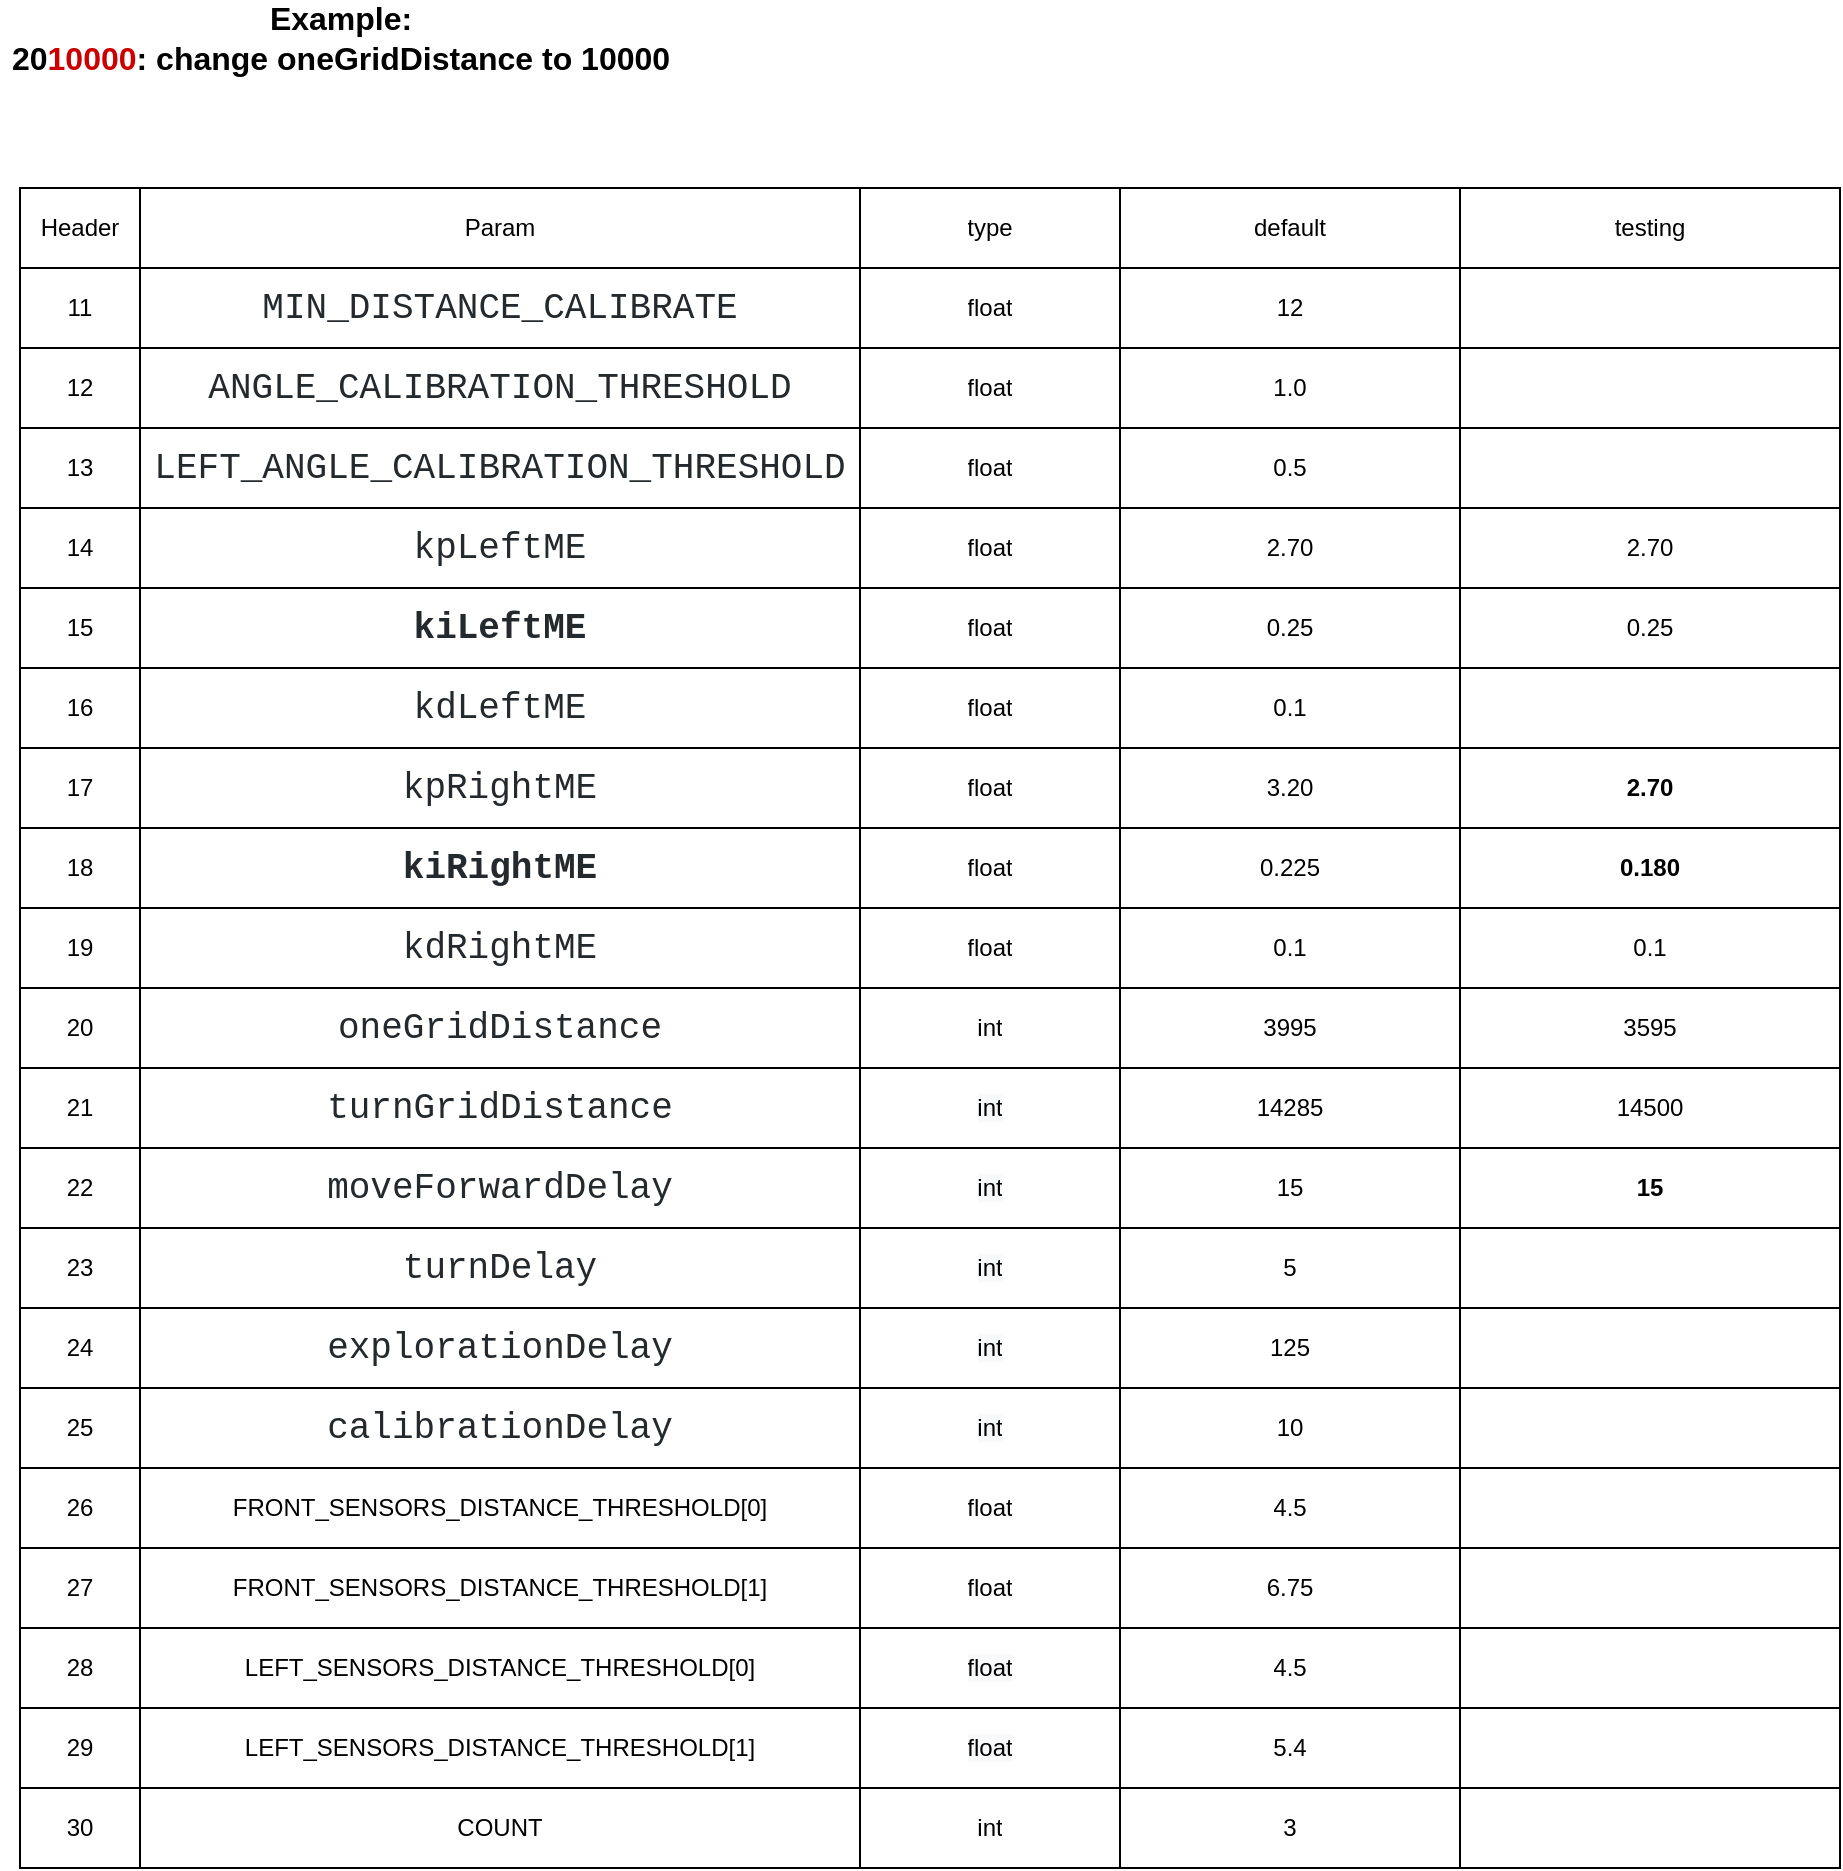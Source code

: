 <mxfile version="13.7.9" type="device"><diagram id="jrlhUXA3IDoA3pQPal_h" name="Page-1"><mxGraphModel dx="967" dy="2065" grid="1" gridSize="10" guides="1" tooltips="1" connect="1" arrows="1" fold="1" page="1" pageScale="1" pageWidth="827" pageHeight="1169" math="0" shadow="0"><root><mxCell id="0"/><mxCell id="1" parent="0"/><mxCell id="1SzqsD9zWeWkmGQht9N4-1" value="" style="shape=table;html=1;whiteSpace=wrap;startSize=0;container=1;collapsible=0;childLayout=tableLayout;" parent="1" vertex="1"><mxGeometry x="160" y="-40" width="910" height="840" as="geometry"/></mxCell><mxCell id="1SzqsD9zWeWkmGQht9N4-2" value="" style="shape=partialRectangle;html=1;whiteSpace=wrap;collapsible=0;dropTarget=0;pointerEvents=0;fillColor=none;top=0;left=0;bottom=0;right=0;points=[[0,0.5],[1,0.5]];portConstraint=eastwest;" parent="1SzqsD9zWeWkmGQht9N4-1" vertex="1"><mxGeometry width="910" height="40" as="geometry"/></mxCell><mxCell id="1SzqsD9zWeWkmGQht9N4-81" value="Header" style="shape=partialRectangle;html=1;whiteSpace=wrap;connectable=0;overflow=hidden;fillColor=none;top=0;left=0;bottom=0;right=0;" parent="1SzqsD9zWeWkmGQht9N4-2" vertex="1"><mxGeometry width="60" height="40" as="geometry"/></mxCell><mxCell id="1SzqsD9zWeWkmGQht9N4-62" value="Param" style="shape=partialRectangle;html=1;whiteSpace=wrap;connectable=0;overflow=hidden;fillColor=none;top=0;left=0;bottom=0;right=0;" parent="1SzqsD9zWeWkmGQht9N4-2" vertex="1"><mxGeometry x="60" width="360" height="40" as="geometry"/></mxCell><mxCell id="1SzqsD9zWeWkmGQht9N4-3" value="type" style="shape=partialRectangle;html=1;whiteSpace=wrap;connectable=0;overflow=hidden;fillColor=none;top=0;left=0;bottom=0;right=0;" parent="1SzqsD9zWeWkmGQht9N4-2" vertex="1"><mxGeometry x="420" width="130" height="40" as="geometry"/></mxCell><mxCell id="1SzqsD9zWeWkmGQht9N4-4" value="default" style="shape=partialRectangle;html=1;whiteSpace=wrap;connectable=0;overflow=hidden;fillColor=none;top=0;left=0;bottom=0;right=0;" parent="1SzqsD9zWeWkmGQht9N4-2" vertex="1"><mxGeometry x="550" width="170" height="40" as="geometry"/></mxCell><mxCell id="sPFhm16Hp8OGoOeq6WOA-35" value="testing" style="shape=partialRectangle;html=1;whiteSpace=wrap;connectable=0;overflow=hidden;fillColor=none;top=0;left=0;bottom=0;right=0;" parent="1SzqsD9zWeWkmGQht9N4-2" vertex="1"><mxGeometry x="720" width="190" height="40" as="geometry"/></mxCell><mxCell id="1SzqsD9zWeWkmGQht9N4-5" value="" style="shape=partialRectangle;html=1;whiteSpace=wrap;collapsible=0;dropTarget=0;pointerEvents=0;fillColor=none;top=0;left=0;bottom=0;right=0;points=[[0,0.5],[1,0.5]];portConstraint=eastwest;" parent="1SzqsD9zWeWkmGQht9N4-1" vertex="1"><mxGeometry y="40" width="910" height="40" as="geometry"/></mxCell><mxCell id="1SzqsD9zWeWkmGQht9N4-82" value="11" style="shape=partialRectangle;html=1;whiteSpace=wrap;connectable=0;overflow=hidden;fillColor=none;top=0;left=0;bottom=0;right=0;" parent="1SzqsD9zWeWkmGQht9N4-5" vertex="1"><mxGeometry width="60" height="40" as="geometry"/></mxCell><mxCell id="1SzqsD9zWeWkmGQht9N4-63" value="&lt;div style=&quot;color: rgb(36 , 41 , 46) ; background-color: rgb(255 , 255 , 255) ; font-family: &amp;#34;menlo&amp;#34; , &amp;#34;monaco&amp;#34; , &amp;#34;courier new&amp;#34; , monospace ; font-size: 18px ; line-height: 27px&quot;&gt;MIN_DISTANCE_CALIBRATE&lt;/div&gt;" style="shape=partialRectangle;html=1;whiteSpace=wrap;connectable=0;overflow=hidden;fillColor=none;top=0;left=0;bottom=0;right=0;" parent="1SzqsD9zWeWkmGQht9N4-5" vertex="1"><mxGeometry x="60" width="360" height="40" as="geometry"/></mxCell><mxCell id="1SzqsD9zWeWkmGQht9N4-6" value="float" style="shape=partialRectangle;html=1;whiteSpace=wrap;connectable=0;overflow=hidden;fillColor=none;top=0;left=0;bottom=0;right=0;" parent="1SzqsD9zWeWkmGQht9N4-5" vertex="1"><mxGeometry x="420" width="130" height="40" as="geometry"/></mxCell><mxCell id="1SzqsD9zWeWkmGQht9N4-7" value="12" style="shape=partialRectangle;html=1;whiteSpace=wrap;connectable=0;overflow=hidden;fillColor=none;top=0;left=0;bottom=0;right=0;" parent="1SzqsD9zWeWkmGQht9N4-5" vertex="1"><mxGeometry x="550" width="170" height="40" as="geometry"/></mxCell><mxCell id="sPFhm16Hp8OGoOeq6WOA-36" style="shape=partialRectangle;html=1;whiteSpace=wrap;connectable=0;overflow=hidden;fillColor=none;top=0;left=0;bottom=0;right=0;" parent="1SzqsD9zWeWkmGQht9N4-5" vertex="1"><mxGeometry x="720" width="190" height="40" as="geometry"/></mxCell><mxCell id="1SzqsD9zWeWkmGQht9N4-8" value="" style="shape=partialRectangle;html=1;whiteSpace=wrap;collapsible=0;dropTarget=0;pointerEvents=0;fillColor=none;top=0;left=0;bottom=0;right=0;points=[[0,0.5],[1,0.5]];portConstraint=eastwest;" parent="1SzqsD9zWeWkmGQht9N4-1" vertex="1"><mxGeometry y="80" width="910" height="40" as="geometry"/></mxCell><mxCell id="1SzqsD9zWeWkmGQht9N4-83" value="12" style="shape=partialRectangle;html=1;whiteSpace=wrap;connectable=0;overflow=hidden;fillColor=none;top=0;left=0;bottom=0;right=0;" parent="1SzqsD9zWeWkmGQht9N4-8" vertex="1"><mxGeometry width="60" height="40" as="geometry"/></mxCell><mxCell id="1SzqsD9zWeWkmGQht9N4-64" value="&lt;div style=&quot;color: rgb(36 , 41 , 46) ; background-color: rgb(255 , 255 , 255) ; font-family: &amp;#34;menlo&amp;#34; , &amp;#34;monaco&amp;#34; , &amp;#34;courier new&amp;#34; , monospace ; font-size: 18px ; line-height: 27px&quot;&gt;&lt;span id=&quot;docs-internal-guid-16ec35b3-7fff-29a5-396d-ae1813f7b821&quot;&gt;&lt;span style=&quot;font-size: 13.5pt ; font-family: &amp;#34;courier new&amp;#34; ; background-color: transparent ; vertical-align: baseline&quot;&gt;ANGLE_CALIBRATION_THRESHOLD&lt;/span&gt;&lt;/span&gt;&lt;br&gt;&lt;/div&gt;" style="shape=partialRectangle;html=1;whiteSpace=wrap;connectable=0;overflow=hidden;fillColor=none;top=0;left=0;bottom=0;right=0;" parent="1SzqsD9zWeWkmGQht9N4-8" vertex="1"><mxGeometry x="60" width="360" height="40" as="geometry"/></mxCell><mxCell id="1SzqsD9zWeWkmGQht9N4-9" value="&lt;span&gt;float&lt;/span&gt;" style="shape=partialRectangle;html=1;whiteSpace=wrap;connectable=0;overflow=hidden;fillColor=none;top=0;left=0;bottom=0;right=0;" parent="1SzqsD9zWeWkmGQht9N4-8" vertex="1"><mxGeometry x="420" width="130" height="40" as="geometry"/></mxCell><mxCell id="1SzqsD9zWeWkmGQht9N4-10" value="1.0" style="shape=partialRectangle;html=1;whiteSpace=wrap;connectable=0;overflow=hidden;fillColor=none;top=0;left=0;bottom=0;right=0;" parent="1SzqsD9zWeWkmGQht9N4-8" vertex="1"><mxGeometry x="550" width="170" height="40" as="geometry"/></mxCell><mxCell id="sPFhm16Hp8OGoOeq6WOA-37" style="shape=partialRectangle;html=1;whiteSpace=wrap;connectable=0;overflow=hidden;fillColor=none;top=0;left=0;bottom=0;right=0;" parent="1SzqsD9zWeWkmGQht9N4-8" vertex="1"><mxGeometry x="720" width="190" height="40" as="geometry"/></mxCell><mxCell id="1SzqsD9zWeWkmGQht9N4-14" value="" style="shape=partialRectangle;html=1;whiteSpace=wrap;collapsible=0;dropTarget=0;pointerEvents=0;fillColor=none;top=0;left=0;bottom=0;right=0;points=[[0,0.5],[1,0.5]];portConstraint=eastwest;" parent="1SzqsD9zWeWkmGQht9N4-1" vertex="1"><mxGeometry y="120" width="910" height="40" as="geometry"/></mxCell><mxCell id="1SzqsD9zWeWkmGQht9N4-84" value="13" style="shape=partialRectangle;html=1;whiteSpace=wrap;connectable=0;overflow=hidden;fillColor=none;top=0;left=0;bottom=0;right=0;" parent="1SzqsD9zWeWkmGQht9N4-14" vertex="1"><mxGeometry width="60" height="40" as="geometry"/></mxCell><mxCell id="1SzqsD9zWeWkmGQht9N4-65" value="&lt;div style=&quot;color: rgb(36 , 41 , 46) ; background-color: rgb(255 , 255 , 255) ; font-family: &amp;#34;menlo&amp;#34; , &amp;#34;monaco&amp;#34; , &amp;#34;courier new&amp;#34; , monospace ; font-size: 18px ; line-height: 27px&quot;&gt;&lt;span id=&quot;docs-internal-guid-85bd6dff-7fff-366f-9704-7398772a6f54&quot;&gt;&lt;span style=&quot;font-size: 13.5pt ; font-family: &amp;#34;courier new&amp;#34; ; background-color: transparent ; vertical-align: baseline&quot;&gt;LEFT_ANGLE_CALIBRATION_THRESHOLD&lt;/span&gt;&lt;/span&gt;&lt;br&gt;&lt;/div&gt;" style="shape=partialRectangle;html=1;whiteSpace=wrap;connectable=0;overflow=hidden;fillColor=none;top=0;left=0;bottom=0;right=0;" parent="1SzqsD9zWeWkmGQht9N4-14" vertex="1"><mxGeometry x="60" width="360" height="40" as="geometry"/></mxCell><mxCell id="1SzqsD9zWeWkmGQht9N4-15" value="&lt;span&gt;float&lt;/span&gt;" style="shape=partialRectangle;html=1;whiteSpace=wrap;connectable=0;overflow=hidden;fillColor=none;top=0;left=0;bottom=0;right=0;" parent="1SzqsD9zWeWkmGQht9N4-14" vertex="1"><mxGeometry x="420" width="130" height="40" as="geometry"/></mxCell><mxCell id="1SzqsD9zWeWkmGQht9N4-16" value="0.5" style="shape=partialRectangle;html=1;whiteSpace=wrap;connectable=0;overflow=hidden;fillColor=none;top=0;left=0;bottom=0;right=0;" parent="1SzqsD9zWeWkmGQht9N4-14" vertex="1"><mxGeometry x="550" width="170" height="40" as="geometry"/></mxCell><mxCell id="sPFhm16Hp8OGoOeq6WOA-38" style="shape=partialRectangle;html=1;whiteSpace=wrap;connectable=0;overflow=hidden;fillColor=none;top=0;left=0;bottom=0;right=0;" parent="1SzqsD9zWeWkmGQht9N4-14" vertex="1"><mxGeometry x="720" width="190" height="40" as="geometry"/></mxCell><mxCell id="1SzqsD9zWeWkmGQht9N4-17" value="" style="shape=partialRectangle;html=1;whiteSpace=wrap;collapsible=0;dropTarget=0;pointerEvents=0;fillColor=none;top=0;left=0;bottom=0;right=0;points=[[0,0.5],[1,0.5]];portConstraint=eastwest;" parent="1SzqsD9zWeWkmGQht9N4-1" vertex="1"><mxGeometry y="160" width="910" height="40" as="geometry"/></mxCell><mxCell id="1SzqsD9zWeWkmGQht9N4-85" value="14" style="shape=partialRectangle;html=1;whiteSpace=wrap;connectable=0;overflow=hidden;fillColor=none;top=0;left=0;bottom=0;right=0;" parent="1SzqsD9zWeWkmGQht9N4-17" vertex="1"><mxGeometry width="60" height="40" as="geometry"/></mxCell><mxCell id="1SzqsD9zWeWkmGQht9N4-66" value="&lt;div style=&quot;color: rgb(36 , 41 , 46) ; background-color: rgb(255 , 255 , 255) ; font-family: &amp;#34;menlo&amp;#34; , &amp;#34;monaco&amp;#34; , &amp;#34;courier new&amp;#34; , monospace ; font-size: 18px ; line-height: 27px&quot;&gt;kpLeftME&lt;/div&gt;" style="shape=partialRectangle;html=1;whiteSpace=wrap;connectable=0;overflow=hidden;fillColor=none;top=0;left=0;bottom=0;right=0;" parent="1SzqsD9zWeWkmGQht9N4-17" vertex="1"><mxGeometry x="60" width="360" height="40" as="geometry"/></mxCell><mxCell id="1SzqsD9zWeWkmGQht9N4-18" value="&lt;span&gt;float&lt;/span&gt;" style="shape=partialRectangle;html=1;whiteSpace=wrap;connectable=0;overflow=hidden;fillColor=none;top=0;left=0;bottom=0;right=0;" parent="1SzqsD9zWeWkmGQht9N4-17" vertex="1"><mxGeometry x="420" width="130" height="40" as="geometry"/></mxCell><mxCell id="1SzqsD9zWeWkmGQht9N4-19" value="2.70" style="shape=partialRectangle;html=1;whiteSpace=wrap;connectable=0;overflow=hidden;fillColor=none;top=0;left=0;bottom=0;right=0;" parent="1SzqsD9zWeWkmGQht9N4-17" vertex="1"><mxGeometry x="550" width="170" height="40" as="geometry"/></mxCell><mxCell id="sPFhm16Hp8OGoOeq6WOA-39" value="2.70" style="shape=partialRectangle;html=1;whiteSpace=wrap;connectable=0;overflow=hidden;fillColor=none;top=0;left=0;bottom=0;right=0;" parent="1SzqsD9zWeWkmGQht9N4-17" vertex="1"><mxGeometry x="720" width="190" height="40" as="geometry"/></mxCell><mxCell id="1SzqsD9zWeWkmGQht9N4-20" value="" style="shape=partialRectangle;html=1;whiteSpace=wrap;collapsible=0;dropTarget=0;pointerEvents=0;fillColor=none;top=0;left=0;bottom=0;right=0;points=[[0,0.5],[1,0.5]];portConstraint=eastwest;" parent="1SzqsD9zWeWkmGQht9N4-1" vertex="1"><mxGeometry y="200" width="910" height="40" as="geometry"/></mxCell><mxCell id="1SzqsD9zWeWkmGQht9N4-86" value="15" style="shape=partialRectangle;html=1;whiteSpace=wrap;connectable=0;overflow=hidden;fillColor=none;top=0;left=0;bottom=0;right=0;" parent="1SzqsD9zWeWkmGQht9N4-20" vertex="1"><mxGeometry width="60" height="40" as="geometry"/></mxCell><mxCell id="1SzqsD9zWeWkmGQht9N4-67" value="&lt;div style=&quot;color: rgb(36 , 41 , 46) ; background-color: rgb(255 , 255 , 255) ; font-family: &amp;#34;menlo&amp;#34; , &amp;#34;monaco&amp;#34; , &amp;#34;courier new&amp;#34; , monospace ; font-size: 18px ; line-height: 27px&quot;&gt;&lt;b&gt;kiLeftME&lt;/b&gt;&lt;/div&gt;" style="shape=partialRectangle;html=1;whiteSpace=wrap;connectable=0;overflow=hidden;fillColor=none;top=0;left=0;bottom=0;right=0;" parent="1SzqsD9zWeWkmGQht9N4-20" vertex="1"><mxGeometry x="60" width="360" height="40" as="geometry"/></mxCell><mxCell id="1SzqsD9zWeWkmGQht9N4-21" value="&lt;span&gt;float&lt;/span&gt;" style="shape=partialRectangle;html=1;whiteSpace=wrap;connectable=0;overflow=hidden;fillColor=none;top=0;left=0;bottom=0;right=0;" parent="1SzqsD9zWeWkmGQht9N4-20" vertex="1"><mxGeometry x="420" width="130" height="40" as="geometry"/></mxCell><mxCell id="1SzqsD9zWeWkmGQht9N4-22" value="0.25" style="shape=partialRectangle;html=1;whiteSpace=wrap;connectable=0;overflow=hidden;fillColor=none;top=0;left=0;bottom=0;right=0;" parent="1SzqsD9zWeWkmGQht9N4-20" vertex="1"><mxGeometry x="550" width="170" height="40" as="geometry"/></mxCell><mxCell id="sPFhm16Hp8OGoOeq6WOA-40" value="0.25" style="shape=partialRectangle;html=1;whiteSpace=wrap;connectable=0;overflow=hidden;fillColor=none;top=0;left=0;bottom=0;right=0;" parent="1SzqsD9zWeWkmGQht9N4-20" vertex="1"><mxGeometry x="720" width="190" height="40" as="geometry"/></mxCell><mxCell id="1SzqsD9zWeWkmGQht9N4-23" value="" style="shape=partialRectangle;html=1;whiteSpace=wrap;collapsible=0;dropTarget=0;pointerEvents=0;fillColor=none;top=0;left=0;bottom=0;right=0;points=[[0,0.5],[1,0.5]];portConstraint=eastwest;" parent="1SzqsD9zWeWkmGQht9N4-1" vertex="1"><mxGeometry y="240" width="910" height="40" as="geometry"/></mxCell><mxCell id="1SzqsD9zWeWkmGQht9N4-87" value="16" style="shape=partialRectangle;html=1;whiteSpace=wrap;connectable=0;overflow=hidden;fillColor=none;top=0;left=0;bottom=0;right=0;" parent="1SzqsD9zWeWkmGQht9N4-23" vertex="1"><mxGeometry width="60" height="40" as="geometry"/></mxCell><mxCell id="1SzqsD9zWeWkmGQht9N4-68" value="&lt;div style=&quot;color: rgb(36 , 41 , 46) ; background-color: rgb(255 , 255 , 255) ; font-family: &amp;#34;menlo&amp;#34; , &amp;#34;monaco&amp;#34; , &amp;#34;courier new&amp;#34; , monospace ; font-size: 18px ; line-height: 27px&quot;&gt;kdLeftME&lt;/div&gt;" style="shape=partialRectangle;html=1;whiteSpace=wrap;connectable=0;overflow=hidden;fillColor=none;top=0;left=0;bottom=0;right=0;" parent="1SzqsD9zWeWkmGQht9N4-23" vertex="1"><mxGeometry x="60" width="360" height="40" as="geometry"/></mxCell><mxCell id="1SzqsD9zWeWkmGQht9N4-24" value="&lt;span&gt;float&lt;/span&gt;" style="shape=partialRectangle;html=1;whiteSpace=wrap;connectable=0;overflow=hidden;fillColor=none;top=0;left=0;bottom=0;right=0;" parent="1SzqsD9zWeWkmGQht9N4-23" vertex="1"><mxGeometry x="420" width="130" height="40" as="geometry"/></mxCell><mxCell id="1SzqsD9zWeWkmGQht9N4-25" value="0.1" style="shape=partialRectangle;html=1;whiteSpace=wrap;connectable=0;overflow=hidden;fillColor=none;top=0;left=0;bottom=0;right=0;" parent="1SzqsD9zWeWkmGQht9N4-23" vertex="1"><mxGeometry x="550" width="170" height="40" as="geometry"/></mxCell><mxCell id="sPFhm16Hp8OGoOeq6WOA-41" style="shape=partialRectangle;html=1;whiteSpace=wrap;connectable=0;overflow=hidden;fillColor=none;top=0;left=0;bottom=0;right=0;" parent="1SzqsD9zWeWkmGQht9N4-23" vertex="1"><mxGeometry x="720" width="190" height="40" as="geometry"/></mxCell><mxCell id="1SzqsD9zWeWkmGQht9N4-26" value="" style="shape=partialRectangle;html=1;whiteSpace=wrap;collapsible=0;dropTarget=0;pointerEvents=0;fillColor=none;top=0;left=0;bottom=0;right=0;points=[[0,0.5],[1,0.5]];portConstraint=eastwest;" parent="1SzqsD9zWeWkmGQht9N4-1" vertex="1"><mxGeometry y="280" width="910" height="40" as="geometry"/></mxCell><mxCell id="1SzqsD9zWeWkmGQht9N4-88" value="17" style="shape=partialRectangle;html=1;whiteSpace=wrap;connectable=0;overflow=hidden;fillColor=none;top=0;left=0;bottom=0;right=0;" parent="1SzqsD9zWeWkmGQht9N4-26" vertex="1"><mxGeometry width="60" height="40" as="geometry"/></mxCell><mxCell id="1SzqsD9zWeWkmGQht9N4-69" value="&lt;div style=&quot;color: rgb(36 , 41 , 46) ; background-color: rgb(255 , 255 , 255) ; font-family: &amp;#34;menlo&amp;#34; , &amp;#34;monaco&amp;#34; , &amp;#34;courier new&amp;#34; , monospace ; font-size: 18px ; line-height: 27px&quot;&gt;kpRightME&lt;/div&gt;" style="shape=partialRectangle;html=1;whiteSpace=wrap;connectable=0;overflow=hidden;fillColor=none;top=0;left=0;bottom=0;right=0;" parent="1SzqsD9zWeWkmGQht9N4-26" vertex="1"><mxGeometry x="60" width="360" height="40" as="geometry"/></mxCell><mxCell id="1SzqsD9zWeWkmGQht9N4-27" value="&lt;span&gt;float&lt;/span&gt;" style="shape=partialRectangle;html=1;whiteSpace=wrap;connectable=0;overflow=hidden;fillColor=none;top=0;left=0;bottom=0;right=0;" parent="1SzqsD9zWeWkmGQht9N4-26" vertex="1"><mxGeometry x="420" width="130" height="40" as="geometry"/></mxCell><mxCell id="1SzqsD9zWeWkmGQht9N4-28" value="3.20" style="shape=partialRectangle;html=1;whiteSpace=wrap;connectable=0;overflow=hidden;fillColor=none;top=0;left=0;bottom=0;right=0;" parent="1SzqsD9zWeWkmGQht9N4-26" vertex="1"><mxGeometry x="550" width="170" height="40" as="geometry"/></mxCell><mxCell id="sPFhm16Hp8OGoOeq6WOA-42" value="&lt;b&gt;2.70&lt;/b&gt;" style="shape=partialRectangle;html=1;whiteSpace=wrap;connectable=0;overflow=hidden;fillColor=none;top=0;left=0;bottom=0;right=0;" parent="1SzqsD9zWeWkmGQht9N4-26" vertex="1"><mxGeometry x="720" width="190" height="40" as="geometry"/></mxCell><mxCell id="1SzqsD9zWeWkmGQht9N4-29" value="" style="shape=partialRectangle;html=1;whiteSpace=wrap;collapsible=0;dropTarget=0;pointerEvents=0;fillColor=none;top=0;left=0;bottom=0;right=0;points=[[0,0.5],[1,0.5]];portConstraint=eastwest;" parent="1SzqsD9zWeWkmGQht9N4-1" vertex="1"><mxGeometry y="320" width="910" height="40" as="geometry"/></mxCell><mxCell id="1SzqsD9zWeWkmGQht9N4-89" value="18" style="shape=partialRectangle;html=1;whiteSpace=wrap;connectable=0;overflow=hidden;fillColor=none;top=0;left=0;bottom=0;right=0;" parent="1SzqsD9zWeWkmGQht9N4-29" vertex="1"><mxGeometry width="60" height="40" as="geometry"/></mxCell><mxCell id="1SzqsD9zWeWkmGQht9N4-70" value="&lt;div style=&quot;color: rgb(36 , 41 , 46) ; background-color: rgb(255 , 255 , 255) ; font-family: &amp;#34;menlo&amp;#34; , &amp;#34;monaco&amp;#34; , &amp;#34;courier new&amp;#34; , monospace ; font-size: 18px ; line-height: 27px&quot;&gt;&lt;b&gt;kiRightME&lt;/b&gt;&lt;/div&gt;" style="shape=partialRectangle;html=1;whiteSpace=wrap;connectable=0;overflow=hidden;fillColor=none;top=0;left=0;bottom=0;right=0;" parent="1SzqsD9zWeWkmGQht9N4-29" vertex="1"><mxGeometry x="60" width="360" height="40" as="geometry"/></mxCell><mxCell id="1SzqsD9zWeWkmGQht9N4-30" value="&lt;span&gt;float&lt;/span&gt;" style="shape=partialRectangle;html=1;whiteSpace=wrap;connectable=0;overflow=hidden;fillColor=none;top=0;left=0;bottom=0;right=0;" parent="1SzqsD9zWeWkmGQht9N4-29" vertex="1"><mxGeometry x="420" width="130" height="40" as="geometry"/></mxCell><mxCell id="1SzqsD9zWeWkmGQht9N4-31" value="0.225" style="shape=partialRectangle;html=1;whiteSpace=wrap;connectable=0;overflow=hidden;fillColor=none;top=0;left=0;bottom=0;right=0;" parent="1SzqsD9zWeWkmGQht9N4-29" vertex="1"><mxGeometry x="550" width="170" height="40" as="geometry"/></mxCell><mxCell id="sPFhm16Hp8OGoOeq6WOA-43" value="&lt;b&gt;0.180&lt;/b&gt;" style="shape=partialRectangle;html=1;whiteSpace=wrap;connectable=0;overflow=hidden;fillColor=none;top=0;left=0;bottom=0;right=0;" parent="1SzqsD9zWeWkmGQht9N4-29" vertex="1"><mxGeometry x="720" width="190" height="40" as="geometry"/></mxCell><mxCell id="1SzqsD9zWeWkmGQht9N4-32" value="" style="shape=partialRectangle;html=1;whiteSpace=wrap;collapsible=0;dropTarget=0;pointerEvents=0;fillColor=none;top=0;left=0;bottom=0;right=0;points=[[0,0.5],[1,0.5]];portConstraint=eastwest;" parent="1SzqsD9zWeWkmGQht9N4-1" vertex="1"><mxGeometry y="360" width="910" height="40" as="geometry"/></mxCell><mxCell id="1SzqsD9zWeWkmGQht9N4-90" value="19" style="shape=partialRectangle;html=1;whiteSpace=wrap;connectable=0;overflow=hidden;fillColor=none;top=0;left=0;bottom=0;right=0;" parent="1SzqsD9zWeWkmGQht9N4-32" vertex="1"><mxGeometry width="60" height="40" as="geometry"/></mxCell><mxCell id="1SzqsD9zWeWkmGQht9N4-71" value="&lt;div style=&quot;color: rgb(36 , 41 , 46) ; background-color: rgb(255 , 255 , 255) ; font-family: &amp;#34;menlo&amp;#34; , &amp;#34;monaco&amp;#34; , &amp;#34;courier new&amp;#34; , monospace ; font-size: 18px ; line-height: 27px&quot;&gt;kdRightME&lt;/div&gt;" style="shape=partialRectangle;html=1;whiteSpace=wrap;connectable=0;overflow=hidden;fillColor=none;top=0;left=0;bottom=0;right=0;" parent="1SzqsD9zWeWkmGQht9N4-32" vertex="1"><mxGeometry x="60" width="360" height="40" as="geometry"/></mxCell><mxCell id="1SzqsD9zWeWkmGQht9N4-33" value="&lt;span&gt;float&lt;/span&gt;" style="shape=partialRectangle;html=1;whiteSpace=wrap;connectable=0;overflow=hidden;fillColor=none;top=0;left=0;bottom=0;right=0;" parent="1SzqsD9zWeWkmGQht9N4-32" vertex="1"><mxGeometry x="420" width="130" height="40" as="geometry"/></mxCell><mxCell id="1SzqsD9zWeWkmGQht9N4-34" value="0.1" style="shape=partialRectangle;html=1;whiteSpace=wrap;connectable=0;overflow=hidden;fillColor=none;top=0;left=0;bottom=0;right=0;" parent="1SzqsD9zWeWkmGQht9N4-32" vertex="1"><mxGeometry x="550" width="170" height="40" as="geometry"/></mxCell><mxCell id="sPFhm16Hp8OGoOeq6WOA-44" value="0.1" style="shape=partialRectangle;html=1;whiteSpace=wrap;connectable=0;overflow=hidden;fillColor=none;top=0;left=0;bottom=0;right=0;" parent="1SzqsD9zWeWkmGQht9N4-32" vertex="1"><mxGeometry x="720" width="190" height="40" as="geometry"/></mxCell><mxCell id="1SzqsD9zWeWkmGQht9N4-35" value="" style="shape=partialRectangle;html=1;whiteSpace=wrap;collapsible=0;dropTarget=0;pointerEvents=0;fillColor=none;top=0;left=0;bottom=0;right=0;points=[[0,0.5],[1,0.5]];portConstraint=eastwest;" parent="1SzqsD9zWeWkmGQht9N4-1" vertex="1"><mxGeometry y="400" width="910" height="40" as="geometry"/></mxCell><mxCell id="1SzqsD9zWeWkmGQht9N4-91" value="20" style="shape=partialRectangle;html=1;whiteSpace=wrap;connectable=0;overflow=hidden;fillColor=none;top=0;left=0;bottom=0;right=0;" parent="1SzqsD9zWeWkmGQht9N4-35" vertex="1"><mxGeometry width="60" height="40" as="geometry"/></mxCell><mxCell id="1SzqsD9zWeWkmGQht9N4-72" value="&lt;meta charset=&quot;utf-8&quot;&gt;&lt;div style=&quot;color: rgb(36, 41, 46); background-color: rgb(255, 255, 255); font-family: menlo, monaco, &amp;quot;courier new&amp;quot;, monospace; font-weight: normal; font-size: 18px; line-height: 27px;&quot;&gt;&lt;div&gt;&lt;span style=&quot;color: #24292e&quot;&gt;oneGridDistance&lt;/span&gt;&lt;/div&gt;&lt;/div&gt;" style="shape=partialRectangle;html=1;whiteSpace=wrap;connectable=0;overflow=hidden;fillColor=none;top=0;left=0;bottom=0;right=0;" parent="1SzqsD9zWeWkmGQht9N4-35" vertex="1"><mxGeometry x="60" width="360" height="40" as="geometry"/></mxCell><mxCell id="1SzqsD9zWeWkmGQht9N4-36" value="int" style="shape=partialRectangle;html=1;whiteSpace=wrap;connectable=0;overflow=hidden;fillColor=none;top=0;left=0;bottom=0;right=0;" parent="1SzqsD9zWeWkmGQht9N4-35" vertex="1"><mxGeometry x="420" width="130" height="40" as="geometry"/></mxCell><mxCell id="1SzqsD9zWeWkmGQht9N4-37" value="3995" style="shape=partialRectangle;html=1;whiteSpace=wrap;connectable=0;overflow=hidden;fillColor=none;top=0;left=0;bottom=0;right=0;" parent="1SzqsD9zWeWkmGQht9N4-35" vertex="1"><mxGeometry x="550" width="170" height="40" as="geometry"/></mxCell><mxCell id="sPFhm16Hp8OGoOeq6WOA-45" value="3595" style="shape=partialRectangle;html=1;whiteSpace=wrap;connectable=0;overflow=hidden;fillColor=none;top=0;left=0;bottom=0;right=0;" parent="1SzqsD9zWeWkmGQht9N4-35" vertex="1"><mxGeometry x="720" width="190" height="40" as="geometry"/></mxCell><mxCell id="1SzqsD9zWeWkmGQht9N4-38" value="" style="shape=partialRectangle;html=1;whiteSpace=wrap;collapsible=0;dropTarget=0;pointerEvents=0;fillColor=none;top=0;left=0;bottom=0;right=0;points=[[0,0.5],[1,0.5]];portConstraint=eastwest;" parent="1SzqsD9zWeWkmGQht9N4-1" vertex="1"><mxGeometry y="440" width="910" height="40" as="geometry"/></mxCell><mxCell id="1SzqsD9zWeWkmGQht9N4-92" value="21" style="shape=partialRectangle;html=1;whiteSpace=wrap;connectable=0;overflow=hidden;fillColor=none;top=0;left=0;bottom=0;right=0;" parent="1SzqsD9zWeWkmGQht9N4-38" vertex="1"><mxGeometry width="60" height="40" as="geometry"/></mxCell><mxCell id="1SzqsD9zWeWkmGQht9N4-73" value="&lt;meta charset=&quot;utf-8&quot;&gt;&lt;div style=&quot;color: rgb(36, 41, 46); background-color: rgb(255, 255, 255); font-family: menlo, monaco, &amp;quot;courier new&amp;quot;, monospace; font-weight: normal; font-size: 18px; line-height: 27px;&quot;&gt;&lt;div&gt;&lt;span style=&quot;color: #24292e&quot;&gt;turnGridDistance&lt;/span&gt;&lt;/div&gt;&lt;/div&gt;" style="shape=partialRectangle;html=1;whiteSpace=wrap;connectable=0;overflow=hidden;fillColor=none;top=0;left=0;bottom=0;right=0;" parent="1SzqsD9zWeWkmGQht9N4-38" vertex="1"><mxGeometry x="60" width="360" height="40" as="geometry"/></mxCell><mxCell id="1SzqsD9zWeWkmGQht9N4-39" value="&lt;meta charset=&quot;utf-8&quot;&gt;&lt;span style=&quot;color: rgb(0, 0, 0); font-family: helvetica; font-size: 12px; font-style: normal; font-weight: 400; letter-spacing: normal; text-align: center; text-indent: 0px; text-transform: none; word-spacing: 0px; background-color: rgb(248, 249, 250); display: inline; float: none;&quot;&gt;int&lt;/span&gt;" style="shape=partialRectangle;html=1;whiteSpace=wrap;connectable=0;overflow=hidden;fillColor=none;top=0;left=0;bottom=0;right=0;" parent="1SzqsD9zWeWkmGQht9N4-38" vertex="1"><mxGeometry x="420" width="130" height="40" as="geometry"/></mxCell><mxCell id="1SzqsD9zWeWkmGQht9N4-40" value="14285" style="shape=partialRectangle;html=1;whiteSpace=wrap;connectable=0;overflow=hidden;fillColor=none;top=0;left=0;bottom=0;right=0;" parent="1SzqsD9zWeWkmGQht9N4-38" vertex="1"><mxGeometry x="550" width="170" height="40" as="geometry"/></mxCell><mxCell id="sPFhm16Hp8OGoOeq6WOA-46" value="14500" style="shape=partialRectangle;html=1;whiteSpace=wrap;connectable=0;overflow=hidden;fillColor=none;top=0;left=0;bottom=0;right=0;" parent="1SzqsD9zWeWkmGQht9N4-38" vertex="1"><mxGeometry x="720" width="190" height="40" as="geometry"/></mxCell><mxCell id="1SzqsD9zWeWkmGQht9N4-41" value="" style="shape=partialRectangle;html=1;whiteSpace=wrap;collapsible=0;dropTarget=0;pointerEvents=0;fillColor=none;top=0;left=0;bottom=0;right=0;points=[[0,0.5],[1,0.5]];portConstraint=eastwest;" parent="1SzqsD9zWeWkmGQht9N4-1" vertex="1"><mxGeometry y="480" width="910" height="40" as="geometry"/></mxCell><mxCell id="1SzqsD9zWeWkmGQht9N4-93" value="22" style="shape=partialRectangle;html=1;whiteSpace=wrap;connectable=0;overflow=hidden;fillColor=none;top=0;left=0;bottom=0;right=0;" parent="1SzqsD9zWeWkmGQht9N4-41" vertex="1"><mxGeometry width="60" height="40" as="geometry"/></mxCell><mxCell id="1SzqsD9zWeWkmGQht9N4-74" value="&lt;div style=&quot;color: rgb(36 , 41 , 46) ; background-color: rgb(255 , 255 , 255) ; font-family: &amp;#34;menlo&amp;#34; , &amp;#34;monaco&amp;#34; , &amp;#34;courier new&amp;#34; , monospace ; font-size: 18px ; line-height: 27px&quot;&gt;moveForwardDelay&lt;/div&gt;" style="shape=partialRectangle;html=1;whiteSpace=wrap;connectable=0;overflow=hidden;fillColor=none;top=0;left=0;bottom=0;right=0;" parent="1SzqsD9zWeWkmGQht9N4-41" vertex="1"><mxGeometry x="60" width="360" height="40" as="geometry"/></mxCell><mxCell id="1SzqsD9zWeWkmGQht9N4-42" value="&lt;meta charset=&quot;utf-8&quot;&gt;&lt;span style=&quot;color: rgb(0, 0, 0); font-family: helvetica; font-size: 12px; font-style: normal; font-weight: 400; letter-spacing: normal; text-align: center; text-indent: 0px; text-transform: none; word-spacing: 0px; background-color: rgb(248, 249, 250); display: inline; float: none;&quot;&gt;int&lt;/span&gt;" style="shape=partialRectangle;html=1;whiteSpace=wrap;connectable=0;overflow=hidden;fillColor=none;top=0;left=0;bottom=0;right=0;" parent="1SzqsD9zWeWkmGQht9N4-41" vertex="1"><mxGeometry x="420" width="130" height="40" as="geometry"/></mxCell><mxCell id="1SzqsD9zWeWkmGQht9N4-43" value="15" style="shape=partialRectangle;html=1;whiteSpace=wrap;connectable=0;overflow=hidden;fillColor=none;top=0;left=0;bottom=0;right=0;" parent="1SzqsD9zWeWkmGQht9N4-41" vertex="1"><mxGeometry x="550" width="170" height="40" as="geometry"/></mxCell><mxCell id="sPFhm16Hp8OGoOeq6WOA-47" value="&lt;b&gt;15&lt;/b&gt;" style="shape=partialRectangle;html=1;whiteSpace=wrap;connectable=0;overflow=hidden;fillColor=none;top=0;left=0;bottom=0;right=0;" parent="1SzqsD9zWeWkmGQht9N4-41" vertex="1"><mxGeometry x="720" width="190" height="40" as="geometry"/></mxCell><mxCell id="1SzqsD9zWeWkmGQht9N4-44" value="" style="shape=partialRectangle;html=1;whiteSpace=wrap;collapsible=0;dropTarget=0;pointerEvents=0;fillColor=none;top=0;left=0;bottom=0;right=0;points=[[0,0.5],[1,0.5]];portConstraint=eastwest;" parent="1SzqsD9zWeWkmGQht9N4-1" vertex="1"><mxGeometry y="520" width="910" height="40" as="geometry"/></mxCell><mxCell id="1SzqsD9zWeWkmGQht9N4-94" value="23" style="shape=partialRectangle;html=1;whiteSpace=wrap;connectable=0;overflow=hidden;fillColor=none;top=0;left=0;bottom=0;right=0;" parent="1SzqsD9zWeWkmGQht9N4-44" vertex="1"><mxGeometry width="60" height="40" as="geometry"/></mxCell><mxCell id="1SzqsD9zWeWkmGQht9N4-75" value="&lt;div style=&quot;color: rgb(36 , 41 , 46) ; background-color: rgb(255 , 255 , 255) ; font-family: &amp;#34;menlo&amp;#34; , &amp;#34;monaco&amp;#34; , &amp;#34;courier new&amp;#34; , monospace ; font-size: 18px ; line-height: 27px&quot;&gt;turnDelay&lt;/div&gt;" style="shape=partialRectangle;html=1;whiteSpace=wrap;connectable=0;overflow=hidden;fillColor=none;top=0;left=0;bottom=0;right=0;" parent="1SzqsD9zWeWkmGQht9N4-44" vertex="1"><mxGeometry x="60" width="360" height="40" as="geometry"/></mxCell><mxCell id="1SzqsD9zWeWkmGQht9N4-45" value="&lt;meta charset=&quot;utf-8&quot;&gt;&lt;span style=&quot;color: rgb(0, 0, 0); font-family: helvetica; font-size: 12px; font-style: normal; font-weight: 400; letter-spacing: normal; text-align: center; text-indent: 0px; text-transform: none; word-spacing: 0px; background-color: rgb(248, 249, 250); display: inline; float: none;&quot;&gt;int&lt;/span&gt;" style="shape=partialRectangle;html=1;whiteSpace=wrap;connectable=0;overflow=hidden;fillColor=none;top=0;left=0;bottom=0;right=0;" parent="1SzqsD9zWeWkmGQht9N4-44" vertex="1"><mxGeometry x="420" width="130" height="40" as="geometry"/></mxCell><mxCell id="1SzqsD9zWeWkmGQht9N4-46" value="5" style="shape=partialRectangle;html=1;whiteSpace=wrap;connectable=0;overflow=hidden;fillColor=none;top=0;left=0;bottom=0;right=0;" parent="1SzqsD9zWeWkmGQht9N4-44" vertex="1"><mxGeometry x="550" width="170" height="40" as="geometry"/></mxCell><mxCell id="sPFhm16Hp8OGoOeq6WOA-48" style="shape=partialRectangle;html=1;whiteSpace=wrap;connectable=0;overflow=hidden;fillColor=none;top=0;left=0;bottom=0;right=0;" parent="1SzqsD9zWeWkmGQht9N4-44" vertex="1"><mxGeometry x="720" width="190" height="40" as="geometry"/></mxCell><mxCell id="1SzqsD9zWeWkmGQht9N4-47" value="" style="shape=partialRectangle;html=1;whiteSpace=wrap;collapsible=0;dropTarget=0;pointerEvents=0;fillColor=none;top=0;left=0;bottom=0;right=0;points=[[0,0.5],[1,0.5]];portConstraint=eastwest;" parent="1SzqsD9zWeWkmGQht9N4-1" vertex="1"><mxGeometry y="560" width="910" height="40" as="geometry"/></mxCell><mxCell id="1SzqsD9zWeWkmGQht9N4-95" value="24" style="shape=partialRectangle;html=1;whiteSpace=wrap;connectable=0;overflow=hidden;fillColor=none;top=0;left=0;bottom=0;right=0;" parent="1SzqsD9zWeWkmGQht9N4-47" vertex="1"><mxGeometry width="60" height="40" as="geometry"/></mxCell><mxCell id="1SzqsD9zWeWkmGQht9N4-76" value="&lt;div style=&quot;color: rgb(36 , 41 , 46) ; background-color: rgb(255 , 255 , 255) ; font-family: &amp;#34;menlo&amp;#34; , &amp;#34;monaco&amp;#34; , &amp;#34;courier new&amp;#34; , monospace ; font-size: 18px ; line-height: 27px&quot;&gt;explorationDelay&lt;/div&gt;" style="shape=partialRectangle;html=1;whiteSpace=wrap;connectable=0;overflow=hidden;fillColor=none;top=0;left=0;bottom=0;right=0;" parent="1SzqsD9zWeWkmGQht9N4-47" vertex="1"><mxGeometry x="60" width="360" height="40" as="geometry"/></mxCell><mxCell id="1SzqsD9zWeWkmGQht9N4-48" value="&lt;meta charset=&quot;utf-8&quot;&gt;&lt;span style=&quot;color: rgb(0, 0, 0); font-family: helvetica; font-size: 12px; font-style: normal; font-weight: 400; letter-spacing: normal; text-align: center; text-indent: 0px; text-transform: none; word-spacing: 0px; background-color: rgb(248, 249, 250); display: inline; float: none;&quot;&gt;int&lt;/span&gt;" style="shape=partialRectangle;html=1;whiteSpace=wrap;connectable=0;overflow=hidden;fillColor=none;top=0;left=0;bottom=0;right=0;" parent="1SzqsD9zWeWkmGQht9N4-47" vertex="1"><mxGeometry x="420" width="130" height="40" as="geometry"/></mxCell><mxCell id="1SzqsD9zWeWkmGQht9N4-49" value="125" style="shape=partialRectangle;html=1;whiteSpace=wrap;connectable=0;overflow=hidden;fillColor=none;top=0;left=0;bottom=0;right=0;" parent="1SzqsD9zWeWkmGQht9N4-47" vertex="1"><mxGeometry x="550" width="170" height="40" as="geometry"/></mxCell><mxCell id="sPFhm16Hp8OGoOeq6WOA-49" style="shape=partialRectangle;html=1;whiteSpace=wrap;connectable=0;overflow=hidden;fillColor=none;top=0;left=0;bottom=0;right=0;" parent="1SzqsD9zWeWkmGQht9N4-47" vertex="1"><mxGeometry x="720" width="190" height="40" as="geometry"/></mxCell><mxCell id="1SzqsD9zWeWkmGQht9N4-50" value="" style="shape=partialRectangle;html=1;whiteSpace=wrap;collapsible=0;dropTarget=0;pointerEvents=0;fillColor=none;top=0;left=0;bottom=0;right=0;points=[[0,0.5],[1,0.5]];portConstraint=eastwest;" parent="1SzqsD9zWeWkmGQht9N4-1" vertex="1"><mxGeometry y="600" width="910" height="40" as="geometry"/></mxCell><mxCell id="1SzqsD9zWeWkmGQht9N4-96" value="25" style="shape=partialRectangle;html=1;whiteSpace=wrap;connectable=0;overflow=hidden;fillColor=none;top=0;left=0;bottom=0;right=0;" parent="1SzqsD9zWeWkmGQht9N4-50" vertex="1"><mxGeometry width="60" height="40" as="geometry"/></mxCell><mxCell id="1SzqsD9zWeWkmGQht9N4-77" value="&lt;div style=&quot;color: rgb(36 , 41 , 46) ; background-color: rgb(255 , 255 , 255) ; font-family: &amp;#34;menlo&amp;#34; , &amp;#34;monaco&amp;#34; , &amp;#34;courier new&amp;#34; , monospace ; font-size: 18px ; line-height: 27px&quot;&gt;calibrationDelay&lt;/div&gt;" style="shape=partialRectangle;html=1;whiteSpace=wrap;connectable=0;overflow=hidden;fillColor=none;top=0;left=0;bottom=0;right=0;" parent="1SzqsD9zWeWkmGQht9N4-50" vertex="1"><mxGeometry x="60" width="360" height="40" as="geometry"/></mxCell><mxCell id="1SzqsD9zWeWkmGQht9N4-51" value="&lt;meta charset=&quot;utf-8&quot;&gt;&lt;span style=&quot;color: rgb(0, 0, 0); font-family: helvetica; font-size: 12px; font-style: normal; font-weight: 400; letter-spacing: normal; text-align: center; text-indent: 0px; text-transform: none; word-spacing: 0px; background-color: rgb(248, 249, 250); display: inline; float: none;&quot;&gt;int&lt;/span&gt;" style="shape=partialRectangle;html=1;whiteSpace=wrap;connectable=0;overflow=hidden;fillColor=none;top=0;left=0;bottom=0;right=0;" parent="1SzqsD9zWeWkmGQht9N4-50" vertex="1"><mxGeometry x="420" width="130" height="40" as="geometry"/></mxCell><mxCell id="1SzqsD9zWeWkmGQht9N4-52" value="10" style="shape=partialRectangle;html=1;whiteSpace=wrap;connectable=0;overflow=hidden;fillColor=none;top=0;left=0;bottom=0;right=0;" parent="1SzqsD9zWeWkmGQht9N4-50" vertex="1"><mxGeometry x="550" width="170" height="40" as="geometry"/></mxCell><mxCell id="sPFhm16Hp8OGoOeq6WOA-50" style="shape=partialRectangle;html=1;whiteSpace=wrap;connectable=0;overflow=hidden;fillColor=none;top=0;left=0;bottom=0;right=0;" parent="1SzqsD9zWeWkmGQht9N4-50" vertex="1"><mxGeometry x="720" width="190" height="40" as="geometry"/></mxCell><mxCell id="1SzqsD9zWeWkmGQht9N4-53" value="" style="shape=partialRectangle;html=1;whiteSpace=wrap;collapsible=0;dropTarget=0;pointerEvents=0;fillColor=none;top=0;left=0;bottom=0;right=0;points=[[0,0.5],[1,0.5]];portConstraint=eastwest;" parent="1SzqsD9zWeWkmGQht9N4-1" vertex="1"><mxGeometry y="640" width="910" height="40" as="geometry"/></mxCell><mxCell id="1SzqsD9zWeWkmGQht9N4-97" value="26" style="shape=partialRectangle;html=1;whiteSpace=wrap;connectable=0;overflow=hidden;fillColor=none;top=0;left=0;bottom=0;right=0;" parent="1SzqsD9zWeWkmGQht9N4-53" vertex="1"><mxGeometry width="60" height="40" as="geometry"/></mxCell><mxCell id="1SzqsD9zWeWkmGQht9N4-78" value="FRONT_SENSORS_DISTANCE_THRESHOLD[0]" style="shape=partialRectangle;html=1;whiteSpace=wrap;connectable=0;overflow=hidden;fillColor=none;top=0;left=0;bottom=0;right=0;" parent="1SzqsD9zWeWkmGQht9N4-53" vertex="1"><mxGeometry x="60" width="360" height="40" as="geometry"/></mxCell><mxCell id="1SzqsD9zWeWkmGQht9N4-54" value="float" style="shape=partialRectangle;html=1;whiteSpace=wrap;connectable=0;overflow=hidden;fillColor=none;top=0;left=0;bottom=0;right=0;" parent="1SzqsD9zWeWkmGQht9N4-53" vertex="1"><mxGeometry x="420" width="130" height="40" as="geometry"/></mxCell><mxCell id="1SzqsD9zWeWkmGQht9N4-55" value="4.5" style="shape=partialRectangle;html=1;whiteSpace=wrap;connectable=0;overflow=hidden;fillColor=none;top=0;left=0;bottom=0;right=0;" parent="1SzqsD9zWeWkmGQht9N4-53" vertex="1"><mxGeometry x="550" width="170" height="40" as="geometry"/></mxCell><mxCell id="sPFhm16Hp8OGoOeq6WOA-51" style="shape=partialRectangle;html=1;whiteSpace=wrap;connectable=0;overflow=hidden;fillColor=none;top=0;left=0;bottom=0;right=0;" parent="1SzqsD9zWeWkmGQht9N4-53" vertex="1"><mxGeometry x="720" width="190" height="40" as="geometry"/></mxCell><mxCell id="1SzqsD9zWeWkmGQht9N4-56" value="" style="shape=partialRectangle;html=1;whiteSpace=wrap;collapsible=0;dropTarget=0;pointerEvents=0;fillColor=none;top=0;left=0;bottom=0;right=0;points=[[0,0.5],[1,0.5]];portConstraint=eastwest;" parent="1SzqsD9zWeWkmGQht9N4-1" vertex="1"><mxGeometry y="680" width="910" height="40" as="geometry"/></mxCell><mxCell id="1SzqsD9zWeWkmGQht9N4-98" value="27" style="shape=partialRectangle;html=1;whiteSpace=wrap;connectable=0;overflow=hidden;fillColor=none;top=0;left=0;bottom=0;right=0;" parent="1SzqsD9zWeWkmGQht9N4-56" vertex="1"><mxGeometry width="60" height="40" as="geometry"/></mxCell><mxCell id="1SzqsD9zWeWkmGQht9N4-79" value="FRONT_SENSORS_DISTANCE_THRESHOLD[1]" style="shape=partialRectangle;html=1;whiteSpace=wrap;connectable=0;overflow=hidden;fillColor=none;top=0;left=0;bottom=0;right=0;" parent="1SzqsD9zWeWkmGQht9N4-56" vertex="1"><mxGeometry x="60" width="360" height="40" as="geometry"/></mxCell><mxCell id="1SzqsD9zWeWkmGQht9N4-57" value="&lt;span&gt;float&lt;/span&gt;" style="shape=partialRectangle;html=1;whiteSpace=wrap;connectable=0;overflow=hidden;fillColor=none;top=0;left=0;bottom=0;right=0;" parent="1SzqsD9zWeWkmGQht9N4-56" vertex="1"><mxGeometry x="420" width="130" height="40" as="geometry"/></mxCell><mxCell id="1SzqsD9zWeWkmGQht9N4-58" value="6.75" style="shape=partialRectangle;html=1;whiteSpace=wrap;connectable=0;overflow=hidden;fillColor=none;top=0;left=0;bottom=0;right=0;" parent="1SzqsD9zWeWkmGQht9N4-56" vertex="1"><mxGeometry x="550" width="170" height="40" as="geometry"/></mxCell><mxCell id="sPFhm16Hp8OGoOeq6WOA-52" style="shape=partialRectangle;html=1;whiteSpace=wrap;connectable=0;overflow=hidden;fillColor=none;top=0;left=0;bottom=0;right=0;" parent="1SzqsD9zWeWkmGQht9N4-56" vertex="1"><mxGeometry x="720" width="190" height="40" as="geometry"/></mxCell><mxCell id="1SzqsD9zWeWkmGQht9N4-59" value="" style="shape=partialRectangle;html=1;whiteSpace=wrap;collapsible=0;dropTarget=0;pointerEvents=0;fillColor=none;top=0;left=0;bottom=0;right=0;points=[[0,0.5],[1,0.5]];portConstraint=eastwest;" parent="1SzqsD9zWeWkmGQht9N4-1" vertex="1"><mxGeometry y="720" width="910" height="40" as="geometry"/></mxCell><mxCell id="1SzqsD9zWeWkmGQht9N4-99" value="28" style="shape=partialRectangle;html=1;whiteSpace=wrap;connectable=0;overflow=hidden;fillColor=none;top=0;left=0;bottom=0;right=0;" parent="1SzqsD9zWeWkmGQht9N4-59" vertex="1"><mxGeometry width="60" height="40" as="geometry"/></mxCell><mxCell id="1SzqsD9zWeWkmGQht9N4-80" value="LEFT_SENSORS_DISTANCE_THRESHOLD[0]" style="shape=partialRectangle;html=1;whiteSpace=wrap;connectable=0;overflow=hidden;fillColor=none;top=0;left=0;bottom=0;right=0;" parent="1SzqsD9zWeWkmGQht9N4-59" vertex="1"><mxGeometry x="60" width="360" height="40" as="geometry"/></mxCell><mxCell id="1SzqsD9zWeWkmGQht9N4-60" value="&lt;meta charset=&quot;utf-8&quot;&gt;&lt;span style=&quot;color: rgb(0, 0, 0); font-family: helvetica; font-size: 12px; font-style: normal; font-weight: 400; letter-spacing: normal; text-align: center; text-indent: 0px; text-transform: none; word-spacing: 0px; background-color: rgb(248, 249, 250); display: inline; float: none;&quot;&gt;float&lt;/span&gt;" style="shape=partialRectangle;html=1;whiteSpace=wrap;connectable=0;overflow=hidden;fillColor=none;top=0;left=0;bottom=0;right=0;" parent="1SzqsD9zWeWkmGQht9N4-59" vertex="1"><mxGeometry x="420" width="130" height="40" as="geometry"/></mxCell><mxCell id="1SzqsD9zWeWkmGQht9N4-61" value="4.5" style="shape=partialRectangle;html=1;whiteSpace=wrap;connectable=0;overflow=hidden;fillColor=none;top=0;left=0;bottom=0;right=0;" parent="1SzqsD9zWeWkmGQht9N4-59" vertex="1"><mxGeometry x="550" width="170" height="40" as="geometry"/></mxCell><mxCell id="sPFhm16Hp8OGoOeq6WOA-53" style="shape=partialRectangle;html=1;whiteSpace=wrap;connectable=0;overflow=hidden;fillColor=none;top=0;left=0;bottom=0;right=0;" parent="1SzqsD9zWeWkmGQht9N4-59" vertex="1"><mxGeometry x="720" width="190" height="40" as="geometry"/></mxCell><mxCell id="sPFhm16Hp8OGoOeq6WOA-20" style="shape=partialRectangle;html=1;whiteSpace=wrap;collapsible=0;dropTarget=0;pointerEvents=0;fillColor=none;top=0;left=0;bottom=0;right=0;points=[[0,0.5],[1,0.5]];portConstraint=eastwest;" parent="1SzqsD9zWeWkmGQht9N4-1" vertex="1"><mxGeometry y="760" width="910" height="40" as="geometry"/></mxCell><mxCell id="sPFhm16Hp8OGoOeq6WOA-21" value="29" style="shape=partialRectangle;html=1;whiteSpace=wrap;connectable=0;overflow=hidden;fillColor=none;top=0;left=0;bottom=0;right=0;" parent="sPFhm16Hp8OGoOeq6WOA-20" vertex="1"><mxGeometry width="60" height="40" as="geometry"/></mxCell><mxCell id="sPFhm16Hp8OGoOeq6WOA-22" value="LEFT_SENSORS_DISTANCE_THRESHOLD[1]" style="shape=partialRectangle;html=1;whiteSpace=wrap;connectable=0;overflow=hidden;fillColor=none;top=0;left=0;bottom=0;right=0;" parent="sPFhm16Hp8OGoOeq6WOA-20" vertex="1"><mxGeometry x="60" width="360" height="40" as="geometry"/></mxCell><mxCell id="sPFhm16Hp8OGoOeq6WOA-23" value="&lt;meta charset=&quot;utf-8&quot;&gt;&lt;span style=&quot;color: rgb(0, 0, 0); font-family: helvetica; font-size: 12px; font-style: normal; font-weight: 400; letter-spacing: normal; text-align: center; text-indent: 0px; text-transform: none; word-spacing: 0px; background-color: rgb(248, 249, 250); display: inline; float: none;&quot;&gt;float&lt;/span&gt;" style="shape=partialRectangle;html=1;whiteSpace=wrap;connectable=0;overflow=hidden;fillColor=none;top=0;left=0;bottom=0;right=0;" parent="sPFhm16Hp8OGoOeq6WOA-20" vertex="1"><mxGeometry x="420" width="130" height="40" as="geometry"/></mxCell><mxCell id="sPFhm16Hp8OGoOeq6WOA-24" value="5.4" style="shape=partialRectangle;html=1;whiteSpace=wrap;connectable=0;overflow=hidden;fillColor=none;top=0;left=0;bottom=0;right=0;" parent="sPFhm16Hp8OGoOeq6WOA-20" vertex="1"><mxGeometry x="550" width="170" height="40" as="geometry"/></mxCell><mxCell id="sPFhm16Hp8OGoOeq6WOA-54" style="shape=partialRectangle;html=1;whiteSpace=wrap;connectable=0;overflow=hidden;fillColor=none;top=0;left=0;bottom=0;right=0;" parent="sPFhm16Hp8OGoOeq6WOA-20" vertex="1"><mxGeometry x="720" width="190" height="40" as="geometry"/></mxCell><mxCell id="sPFhm16Hp8OGoOeq6WOA-25" style="shape=partialRectangle;html=1;whiteSpace=wrap;collapsible=0;dropTarget=0;pointerEvents=0;fillColor=none;top=0;left=0;bottom=0;right=0;points=[[0,0.5],[1,0.5]];portConstraint=eastwest;" parent="1SzqsD9zWeWkmGQht9N4-1" vertex="1"><mxGeometry y="800" width="910" height="40" as="geometry"/></mxCell><mxCell id="sPFhm16Hp8OGoOeq6WOA-26" value="30" style="shape=partialRectangle;html=1;whiteSpace=wrap;connectable=0;overflow=hidden;fillColor=none;top=0;left=0;bottom=0;right=0;" parent="sPFhm16Hp8OGoOeq6WOA-25" vertex="1"><mxGeometry width="60" height="40" as="geometry"/></mxCell><mxCell id="sPFhm16Hp8OGoOeq6WOA-27" value="COUNT" style="shape=partialRectangle;html=1;whiteSpace=wrap;connectable=0;overflow=hidden;fillColor=none;top=0;left=0;bottom=0;right=0;" parent="sPFhm16Hp8OGoOeq6WOA-25" vertex="1"><mxGeometry x="60" width="360" height="40" as="geometry"/></mxCell><mxCell id="sPFhm16Hp8OGoOeq6WOA-28" value="int" style="shape=partialRectangle;html=1;whiteSpace=wrap;connectable=0;overflow=hidden;fillColor=none;top=0;left=0;bottom=0;right=0;" parent="sPFhm16Hp8OGoOeq6WOA-25" vertex="1"><mxGeometry x="420" width="130" height="40" as="geometry"/></mxCell><mxCell id="sPFhm16Hp8OGoOeq6WOA-29" value="3" style="shape=partialRectangle;html=1;whiteSpace=wrap;connectable=0;overflow=hidden;fillColor=none;top=0;left=0;bottom=0;right=0;" parent="sPFhm16Hp8OGoOeq6WOA-25" vertex="1"><mxGeometry x="550" width="170" height="40" as="geometry"/></mxCell><mxCell id="sPFhm16Hp8OGoOeq6WOA-55" style="shape=partialRectangle;html=1;whiteSpace=wrap;connectable=0;overflow=hidden;fillColor=none;top=0;left=0;bottom=0;right=0;" parent="sPFhm16Hp8OGoOeq6WOA-25" vertex="1"><mxGeometry x="720" width="190" height="40" as="geometry"/></mxCell><mxCell id="sHVaPRzVPsXcPsD5Qp3D-23" value="&lt;b style=&quot;font-size: 16px&quot;&gt;Example: &lt;br&gt;20&lt;font color=&quot;#cc0000&quot;&gt;10000&lt;/font&gt;: change oneGridDistance to 10000&lt;/b&gt;" style="text;html=1;align=center;verticalAlign=middle;resizable=0;points=[];autosize=1;" parent="1" vertex="1"><mxGeometry x="150" y="-130" width="340" height="30" as="geometry"/></mxCell></root></mxGraphModel></diagram></mxfile>